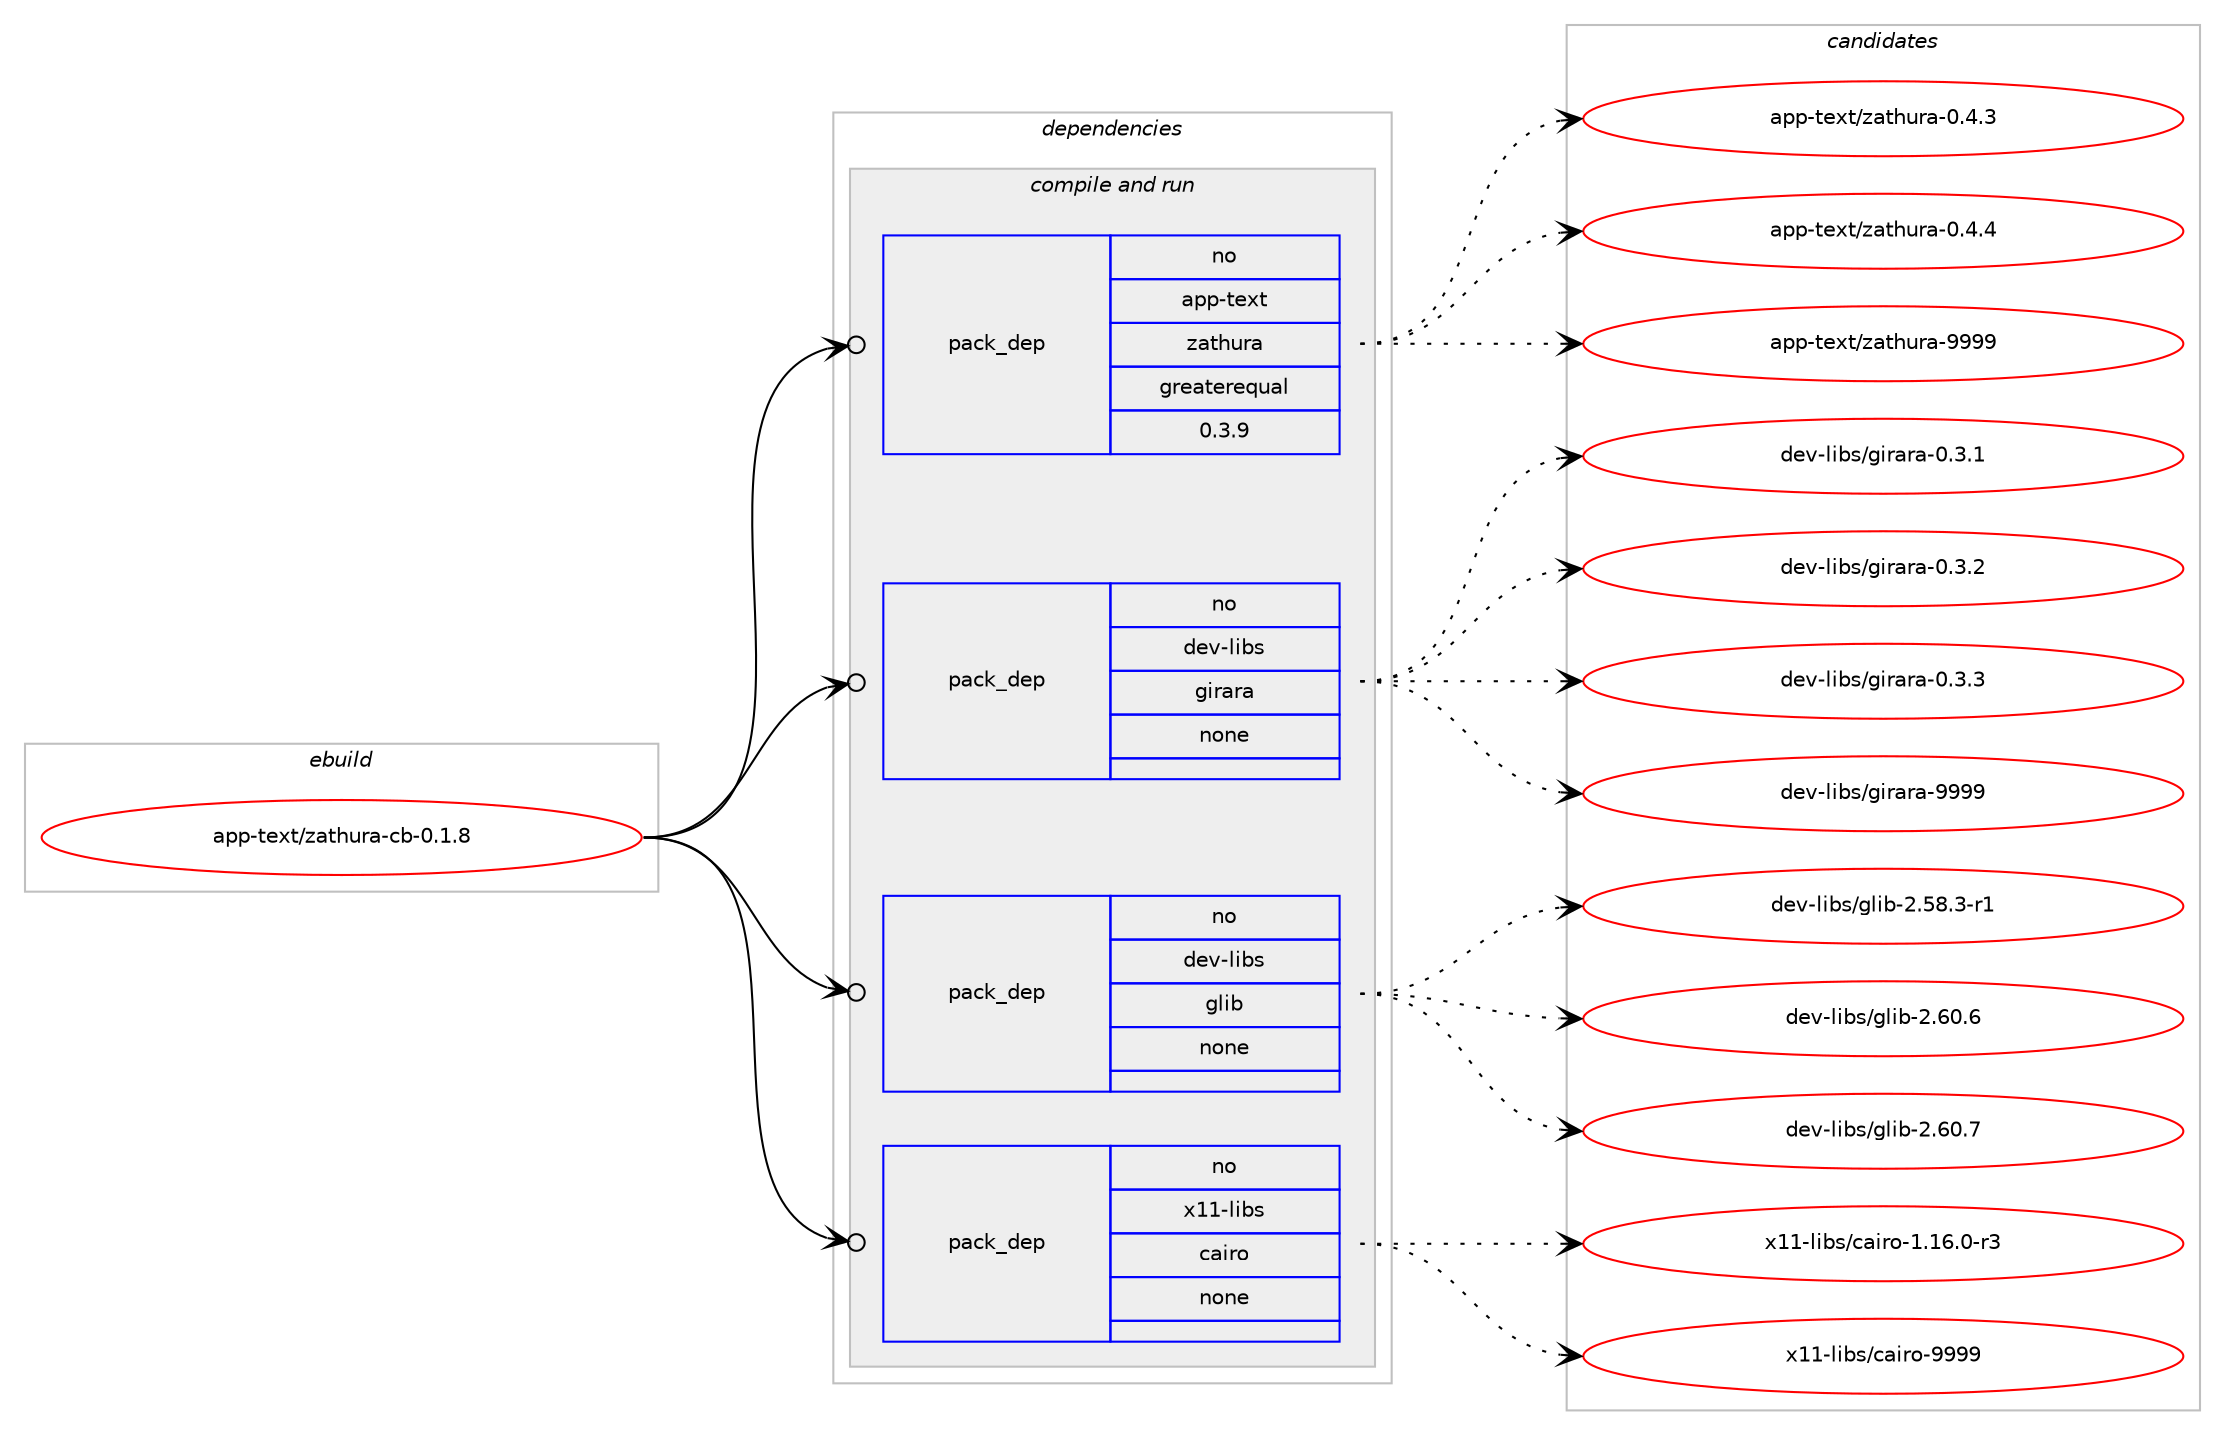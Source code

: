 digraph prolog {

# *************
# Graph options
# *************

newrank=true;
concentrate=true;
compound=true;
graph [rankdir=LR,fontname=Helvetica,fontsize=10,ranksep=1.5];#, ranksep=2.5, nodesep=0.2];
edge  [arrowhead=vee];
node  [fontname=Helvetica,fontsize=10];

# **********
# The ebuild
# **********

subgraph cluster_leftcol {
color=gray;
rank=same;
label=<<i>ebuild</i>>;
id [label="app-text/zathura-cb-0.1.8", color=red, width=4, href="../app-text/zathura-cb-0.1.8.svg"];
}

# ****************
# The dependencies
# ****************

subgraph cluster_midcol {
color=gray;
label=<<i>dependencies</i>>;
subgraph cluster_compile {
fillcolor="#eeeeee";
style=filled;
label=<<i>compile</i>>;
}
subgraph cluster_compileandrun {
fillcolor="#eeeeee";
style=filled;
label=<<i>compile and run</i>>;
subgraph pack381945 {
dependency513430 [label=<<TABLE BORDER="0" CELLBORDER="1" CELLSPACING="0" CELLPADDING="4" WIDTH="220"><TR><TD ROWSPAN="6" CELLPADDING="30">pack_dep</TD></TR><TR><TD WIDTH="110">no</TD></TR><TR><TD>app-text</TD></TR><TR><TD>zathura</TD></TR><TR><TD>greaterequal</TD></TR><TR><TD>0.3.9</TD></TR></TABLE>>, shape=none, color=blue];
}
id:e -> dependency513430:w [weight=20,style="solid",arrowhead="odotvee"];
subgraph pack381946 {
dependency513431 [label=<<TABLE BORDER="0" CELLBORDER="1" CELLSPACING="0" CELLPADDING="4" WIDTH="220"><TR><TD ROWSPAN="6" CELLPADDING="30">pack_dep</TD></TR><TR><TD WIDTH="110">no</TD></TR><TR><TD>dev-libs</TD></TR><TR><TD>girara</TD></TR><TR><TD>none</TD></TR><TR><TD></TD></TR></TABLE>>, shape=none, color=blue];
}
id:e -> dependency513431:w [weight=20,style="solid",arrowhead="odotvee"];
subgraph pack381947 {
dependency513432 [label=<<TABLE BORDER="0" CELLBORDER="1" CELLSPACING="0" CELLPADDING="4" WIDTH="220"><TR><TD ROWSPAN="6" CELLPADDING="30">pack_dep</TD></TR><TR><TD WIDTH="110">no</TD></TR><TR><TD>dev-libs</TD></TR><TR><TD>glib</TD></TR><TR><TD>none</TD></TR><TR><TD></TD></TR></TABLE>>, shape=none, color=blue];
}
id:e -> dependency513432:w [weight=20,style="solid",arrowhead="odotvee"];
subgraph pack381948 {
dependency513433 [label=<<TABLE BORDER="0" CELLBORDER="1" CELLSPACING="0" CELLPADDING="4" WIDTH="220"><TR><TD ROWSPAN="6" CELLPADDING="30">pack_dep</TD></TR><TR><TD WIDTH="110">no</TD></TR><TR><TD>x11-libs</TD></TR><TR><TD>cairo</TD></TR><TR><TD>none</TD></TR><TR><TD></TD></TR></TABLE>>, shape=none, color=blue];
}
id:e -> dependency513433:w [weight=20,style="solid",arrowhead="odotvee"];
}
subgraph cluster_run {
fillcolor="#eeeeee";
style=filled;
label=<<i>run</i>>;
}
}

# **************
# The candidates
# **************

subgraph cluster_choices {
rank=same;
color=gray;
label=<<i>candidates</i>>;

subgraph choice381945 {
color=black;
nodesep=1;
choice9711211245116101120116471229711610411711497454846524651 [label="app-text/zathura-0.4.3", color=red, width=4,href="../app-text/zathura-0.4.3.svg"];
choice9711211245116101120116471229711610411711497454846524652 [label="app-text/zathura-0.4.4", color=red, width=4,href="../app-text/zathura-0.4.4.svg"];
choice97112112451161011201164712297116104117114974557575757 [label="app-text/zathura-9999", color=red, width=4,href="../app-text/zathura-9999.svg"];
dependency513430:e -> choice9711211245116101120116471229711610411711497454846524651:w [style=dotted,weight="100"];
dependency513430:e -> choice9711211245116101120116471229711610411711497454846524652:w [style=dotted,weight="100"];
dependency513430:e -> choice97112112451161011201164712297116104117114974557575757:w [style=dotted,weight="100"];
}
subgraph choice381946 {
color=black;
nodesep=1;
choice1001011184510810598115471031051149711497454846514649 [label="dev-libs/girara-0.3.1", color=red, width=4,href="../dev-libs/girara-0.3.1.svg"];
choice1001011184510810598115471031051149711497454846514650 [label="dev-libs/girara-0.3.2", color=red, width=4,href="../dev-libs/girara-0.3.2.svg"];
choice1001011184510810598115471031051149711497454846514651 [label="dev-libs/girara-0.3.3", color=red, width=4,href="../dev-libs/girara-0.3.3.svg"];
choice10010111845108105981154710310511497114974557575757 [label="dev-libs/girara-9999", color=red, width=4,href="../dev-libs/girara-9999.svg"];
dependency513431:e -> choice1001011184510810598115471031051149711497454846514649:w [style=dotted,weight="100"];
dependency513431:e -> choice1001011184510810598115471031051149711497454846514650:w [style=dotted,weight="100"];
dependency513431:e -> choice1001011184510810598115471031051149711497454846514651:w [style=dotted,weight="100"];
dependency513431:e -> choice10010111845108105981154710310511497114974557575757:w [style=dotted,weight="100"];
}
subgraph choice381947 {
color=black;
nodesep=1;
choice10010111845108105981154710310810598455046535646514511449 [label="dev-libs/glib-2.58.3-r1", color=red, width=4,href="../dev-libs/glib-2.58.3-r1.svg"];
choice1001011184510810598115471031081059845504654484654 [label="dev-libs/glib-2.60.6", color=red, width=4,href="../dev-libs/glib-2.60.6.svg"];
choice1001011184510810598115471031081059845504654484655 [label="dev-libs/glib-2.60.7", color=red, width=4,href="../dev-libs/glib-2.60.7.svg"];
dependency513432:e -> choice10010111845108105981154710310810598455046535646514511449:w [style=dotted,weight="100"];
dependency513432:e -> choice1001011184510810598115471031081059845504654484654:w [style=dotted,weight="100"];
dependency513432:e -> choice1001011184510810598115471031081059845504654484655:w [style=dotted,weight="100"];
}
subgraph choice381948 {
color=black;
nodesep=1;
choice12049494510810598115479997105114111454946495446484511451 [label="x11-libs/cairo-1.16.0-r3", color=red, width=4,href="../x11-libs/cairo-1.16.0-r3.svg"];
choice120494945108105981154799971051141114557575757 [label="x11-libs/cairo-9999", color=red, width=4,href="../x11-libs/cairo-9999.svg"];
dependency513433:e -> choice12049494510810598115479997105114111454946495446484511451:w [style=dotted,weight="100"];
dependency513433:e -> choice120494945108105981154799971051141114557575757:w [style=dotted,weight="100"];
}
}

}
